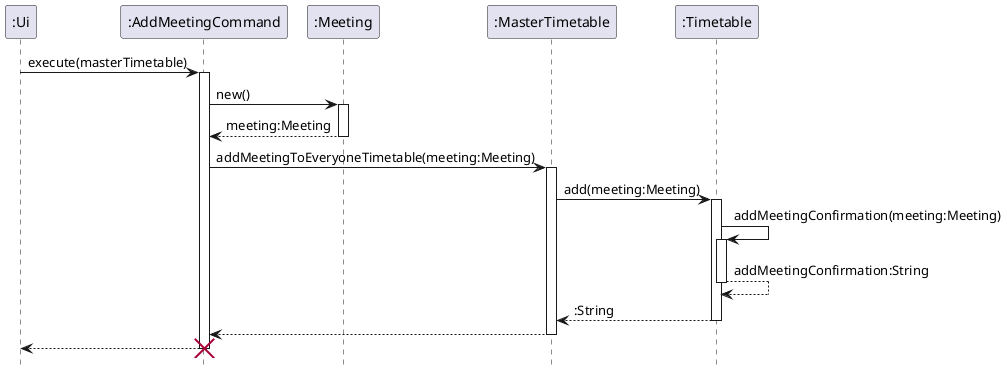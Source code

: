 @startuml
hide footbox

":Ui" -> ":AddMeetingCommand" ++: execute(masterTimetable)
":AddMeetingCommand" -> ":Meeting" ++ : new()
":Meeting" --> ":AddMeetingCommand" --: meeting:Meeting

":AddMeetingCommand" -> ":MasterTimetable" ++: addMeetingToEveryoneTimetable(meeting:Meeting)
":MasterTimetable" -> ":Timetable" ++ : add(meeting:Meeting)
":Timetable" -> ":Timetable"++: addMeetingConfirmation(meeting:Meeting)
":Timetable" --> ":Timetable"--: addMeetingConfirmation:String
":Timetable" --> ":MasterTimetable" --: :String
":MasterTimetable" --> ":AddMeetingCommand" -- :
":AddMeetingCommand" --> ":Ui" --:

destroy ":AddMeetingCommand"


@enduml